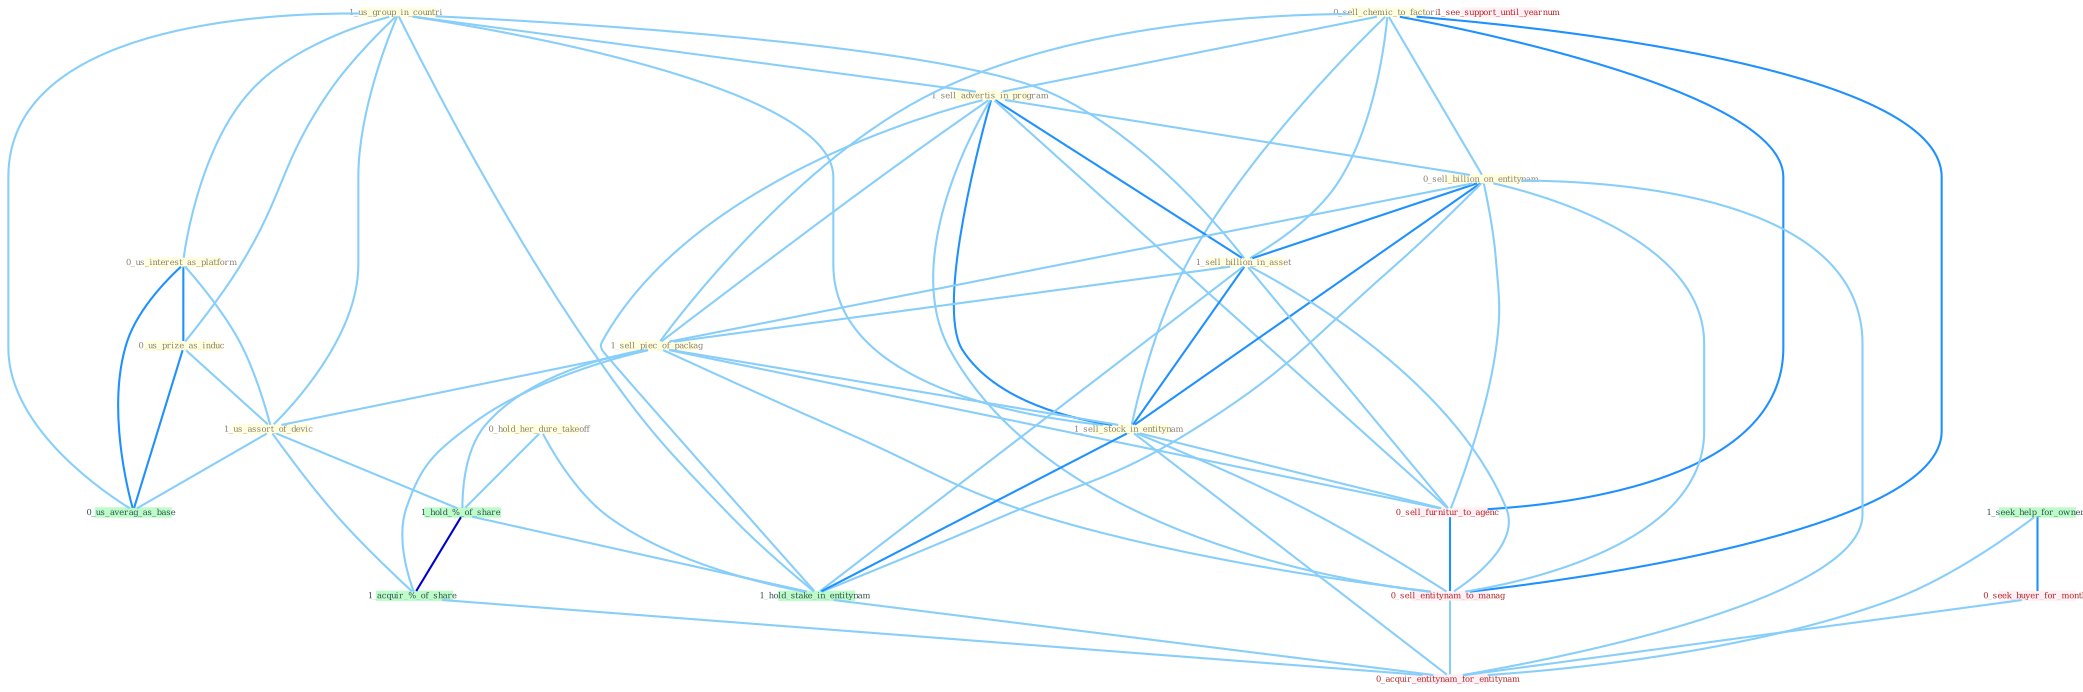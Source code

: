 Graph G{ 
    node
    [shape=polygon,style=filled,width=.5,height=.06,color="#BDFCC9",fixedsize=true,fontsize=4,
    fontcolor="#2f4f4f"];
    {node
    [color="#ffffe0", fontcolor="#8b7d6b"] "1_us_group_in_countri " "0_sell_chemic_to_factori " "1_sell_advertis_in_program " "0_sell_billion_on_entitynam " "1_sell_billion_in_asset " "0_us_interest_as_platform " "1_sell_piec_of_packag " "0_hold_her_dure_takeoff " "0_us_prize_as_induc " "1_us_assort_of_devic " "1_sell_stock_in_entitynam "}
{node [color="#fff0f5", fontcolor="#b22222"] "0_seek_buyer_for_month " "1_see_support_until_yearnum " "0_sell_furnitur_to_agenc " "0_sell_entitynam_to_manag " "0_acquir_entitynam_for_entitynam "}
edge [color="#B0E2FF"];

	"1_us_group_in_countri " -- "1_sell_advertis_in_program " [w="1", color="#87cefa" ];
	"1_us_group_in_countri " -- "1_sell_billion_in_asset " [w="1", color="#87cefa" ];
	"1_us_group_in_countri " -- "0_us_interest_as_platform " [w="1", color="#87cefa" ];
	"1_us_group_in_countri " -- "0_us_prize_as_induc " [w="1", color="#87cefa" ];
	"1_us_group_in_countri " -- "1_us_assort_of_devic " [w="1", color="#87cefa" ];
	"1_us_group_in_countri " -- "1_sell_stock_in_entitynam " [w="1", color="#87cefa" ];
	"1_us_group_in_countri " -- "1_hold_stake_in_entitynam " [w="1", color="#87cefa" ];
	"1_us_group_in_countri " -- "0_us_averag_as_base " [w="1", color="#87cefa" ];
	"0_sell_chemic_to_factori " -- "1_sell_advertis_in_program " [w="1", color="#87cefa" ];
	"0_sell_chemic_to_factori " -- "0_sell_billion_on_entitynam " [w="1", color="#87cefa" ];
	"0_sell_chemic_to_factori " -- "1_sell_billion_in_asset " [w="1", color="#87cefa" ];
	"0_sell_chemic_to_factori " -- "1_sell_piec_of_packag " [w="1", color="#87cefa" ];
	"0_sell_chemic_to_factori " -- "1_sell_stock_in_entitynam " [w="1", color="#87cefa" ];
	"0_sell_chemic_to_factori " -- "0_sell_furnitur_to_agenc " [w="2", color="#1e90ff" , len=0.8];
	"0_sell_chemic_to_factori " -- "0_sell_entitynam_to_manag " [w="2", color="#1e90ff" , len=0.8];
	"1_sell_advertis_in_program " -- "0_sell_billion_on_entitynam " [w="1", color="#87cefa" ];
	"1_sell_advertis_in_program " -- "1_sell_billion_in_asset " [w="2", color="#1e90ff" , len=0.8];
	"1_sell_advertis_in_program " -- "1_sell_piec_of_packag " [w="1", color="#87cefa" ];
	"1_sell_advertis_in_program " -- "1_sell_stock_in_entitynam " [w="2", color="#1e90ff" , len=0.8];
	"1_sell_advertis_in_program " -- "1_hold_stake_in_entitynam " [w="1", color="#87cefa" ];
	"1_sell_advertis_in_program " -- "0_sell_furnitur_to_agenc " [w="1", color="#87cefa" ];
	"1_sell_advertis_in_program " -- "0_sell_entitynam_to_manag " [w="1", color="#87cefa" ];
	"0_sell_billion_on_entitynam " -- "1_sell_billion_in_asset " [w="2", color="#1e90ff" , len=0.8];
	"0_sell_billion_on_entitynam " -- "1_sell_piec_of_packag " [w="1", color="#87cefa" ];
	"0_sell_billion_on_entitynam " -- "1_sell_stock_in_entitynam " [w="2", color="#1e90ff" , len=0.8];
	"0_sell_billion_on_entitynam " -- "1_hold_stake_in_entitynam " [w="1", color="#87cefa" ];
	"0_sell_billion_on_entitynam " -- "0_sell_furnitur_to_agenc " [w="1", color="#87cefa" ];
	"0_sell_billion_on_entitynam " -- "0_sell_entitynam_to_manag " [w="1", color="#87cefa" ];
	"0_sell_billion_on_entitynam " -- "0_acquir_entitynam_for_entitynam " [w="1", color="#87cefa" ];
	"1_sell_billion_in_asset " -- "1_sell_piec_of_packag " [w="1", color="#87cefa" ];
	"1_sell_billion_in_asset " -- "1_sell_stock_in_entitynam " [w="2", color="#1e90ff" , len=0.8];
	"1_sell_billion_in_asset " -- "1_hold_stake_in_entitynam " [w="1", color="#87cefa" ];
	"1_sell_billion_in_asset " -- "0_sell_furnitur_to_agenc " [w="1", color="#87cefa" ];
	"1_sell_billion_in_asset " -- "0_sell_entitynam_to_manag " [w="1", color="#87cefa" ];
	"0_us_interest_as_platform " -- "0_us_prize_as_induc " [w="2", color="#1e90ff" , len=0.8];
	"0_us_interest_as_platform " -- "1_us_assort_of_devic " [w="1", color="#87cefa" ];
	"0_us_interest_as_platform " -- "0_us_averag_as_base " [w="2", color="#1e90ff" , len=0.8];
	"1_sell_piec_of_packag " -- "1_us_assort_of_devic " [w="1", color="#87cefa" ];
	"1_sell_piec_of_packag " -- "1_sell_stock_in_entitynam " [w="1", color="#87cefa" ];
	"1_sell_piec_of_packag " -- "1_hold_%_of_share " [w="1", color="#87cefa" ];
	"1_sell_piec_of_packag " -- "1_acquir_%_of_share " [w="1", color="#87cefa" ];
	"1_sell_piec_of_packag " -- "0_sell_furnitur_to_agenc " [w="1", color="#87cefa" ];
	"1_sell_piec_of_packag " -- "0_sell_entitynam_to_manag " [w="1", color="#87cefa" ];
	"0_hold_her_dure_takeoff " -- "1_hold_%_of_share " [w="1", color="#87cefa" ];
	"0_hold_her_dure_takeoff " -- "1_hold_stake_in_entitynam " [w="1", color="#87cefa" ];
	"0_us_prize_as_induc " -- "1_us_assort_of_devic " [w="1", color="#87cefa" ];
	"0_us_prize_as_induc " -- "0_us_averag_as_base " [w="2", color="#1e90ff" , len=0.8];
	"1_us_assort_of_devic " -- "1_hold_%_of_share " [w="1", color="#87cefa" ];
	"1_us_assort_of_devic " -- "1_acquir_%_of_share " [w="1", color="#87cefa" ];
	"1_us_assort_of_devic " -- "0_us_averag_as_base " [w="1", color="#87cefa" ];
	"1_sell_stock_in_entitynam " -- "1_hold_stake_in_entitynam " [w="2", color="#1e90ff" , len=0.8];
	"1_sell_stock_in_entitynam " -- "0_sell_furnitur_to_agenc " [w="1", color="#87cefa" ];
	"1_sell_stock_in_entitynam " -- "0_sell_entitynam_to_manag " [w="1", color="#87cefa" ];
	"1_sell_stock_in_entitynam " -- "0_acquir_entitynam_for_entitynam " [w="1", color="#87cefa" ];
	"1_hold_%_of_share " -- "1_hold_stake_in_entitynam " [w="1", color="#87cefa" ];
	"1_hold_%_of_share " -- "1_acquir_%_of_share " [w="3", color="#0000cd" , len=0.6];
	"1_hold_stake_in_entitynam " -- "0_acquir_entitynam_for_entitynam " [w="1", color="#87cefa" ];
	"1_seek_help_for_owner " -- "0_seek_buyer_for_month " [w="2", color="#1e90ff" , len=0.8];
	"1_seek_help_for_owner " -- "0_acquir_entitynam_for_entitynam " [w="1", color="#87cefa" ];
	"0_seek_buyer_for_month " -- "0_acquir_entitynam_for_entitynam " [w="1", color="#87cefa" ];
	"1_acquir_%_of_share " -- "0_acquir_entitynam_for_entitynam " [w="1", color="#87cefa" ];
	"0_sell_furnitur_to_agenc " -- "0_sell_entitynam_to_manag " [w="2", color="#1e90ff" , len=0.8];
	"0_sell_entitynam_to_manag " -- "0_acquir_entitynam_for_entitynam " [w="1", color="#87cefa" ];
}